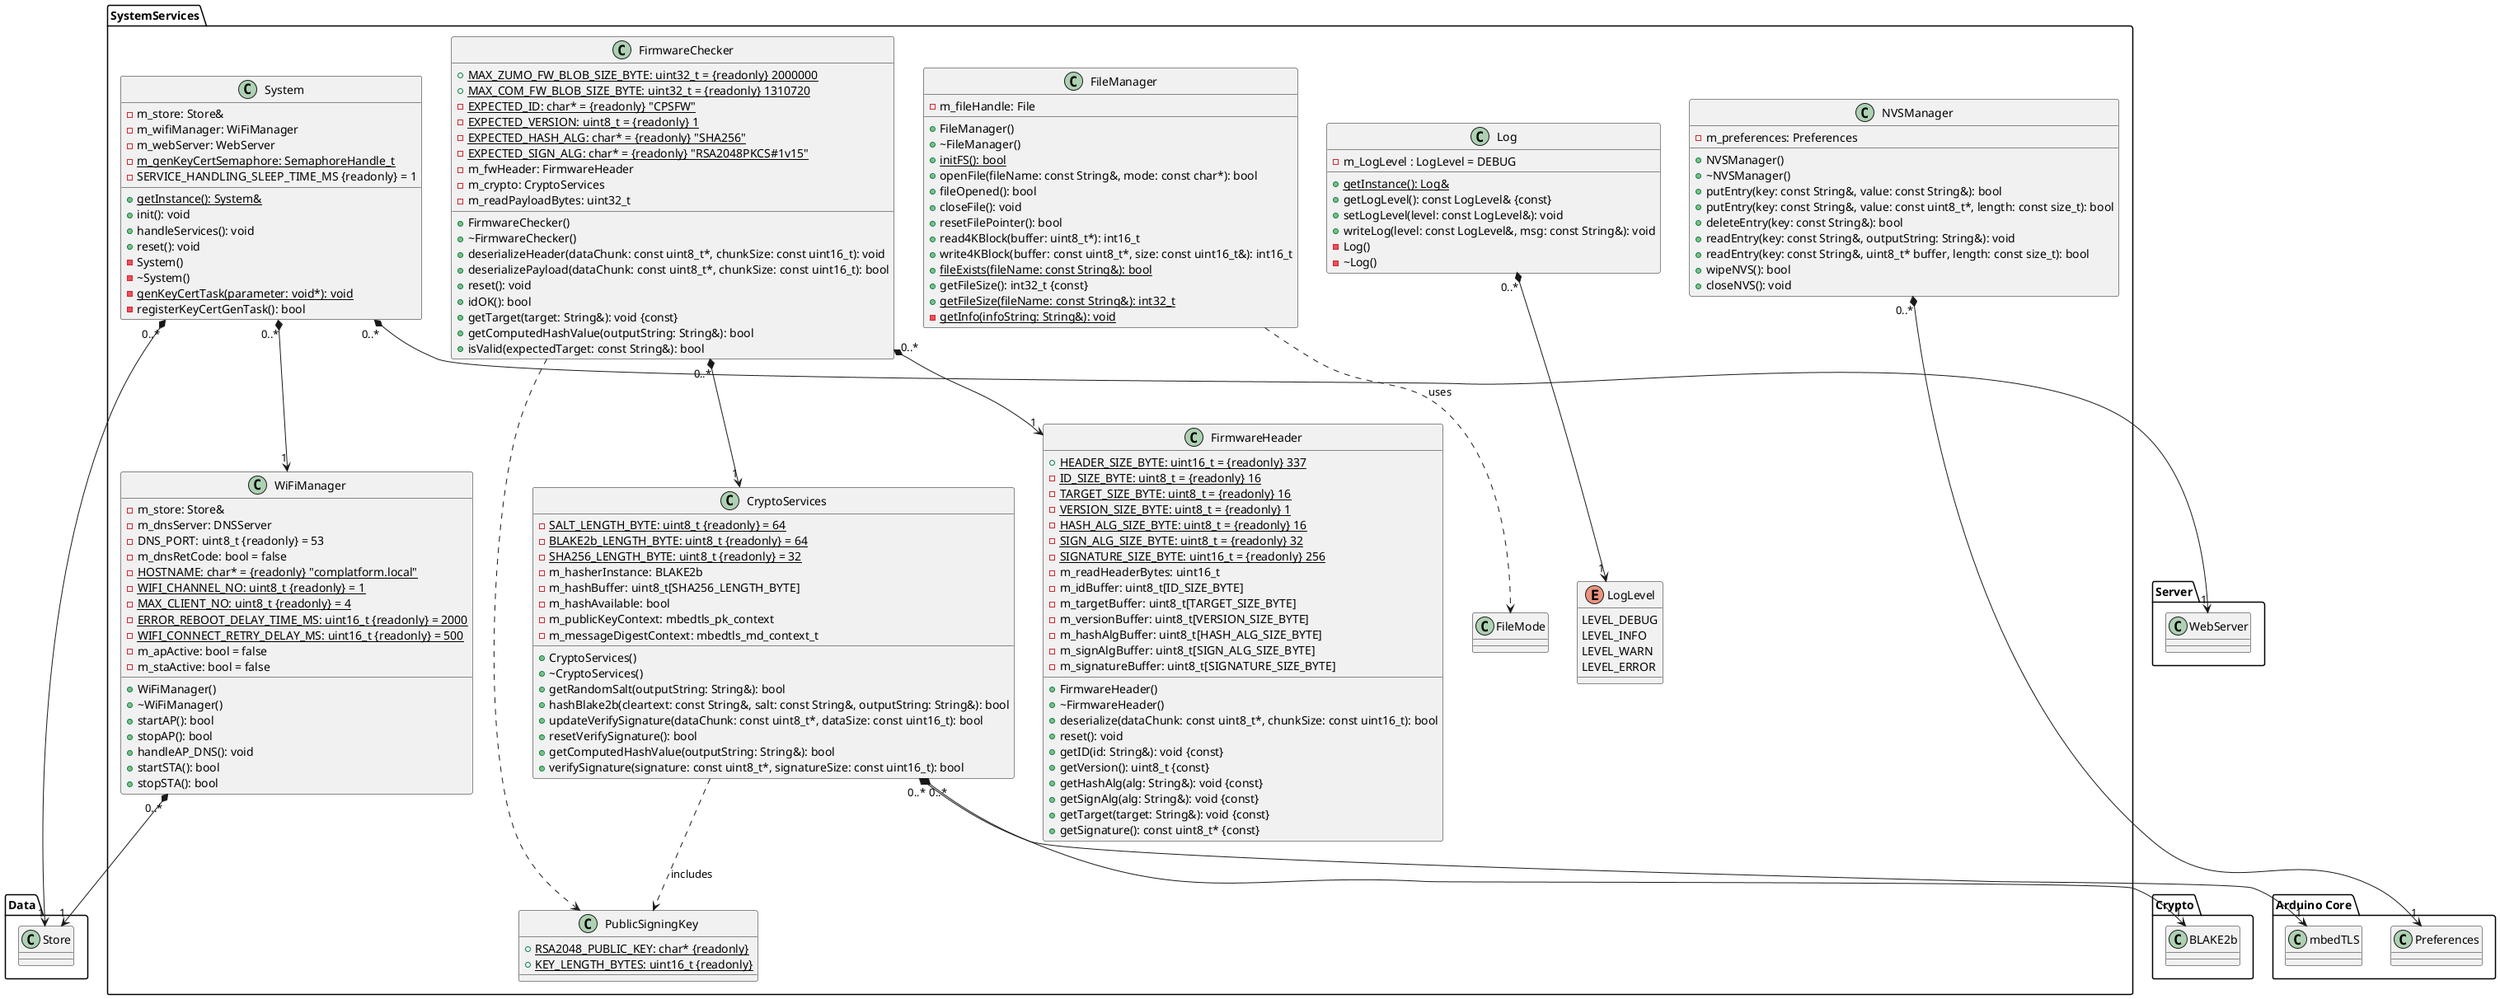 @startuml
package Data
{
    class Store
}

package "Arduino Core"
{
    class Preferences
    class mbedTLS
}

package "Crypto"
{
    class BLAKE2b
}

package Server
{
    class WebServer
}

package SystemServices {
    enum LogLevel
    {
        LEVEL_DEBUG
        LEVEL_INFO
        LEVEL_WARN
        LEVEL_ERROR
    }

    class Log
    {
        - m_LogLevel : LogLevel = DEBUG
        {static} + getInstance(): Log&
        + getLogLevel(): const LogLevel& {const}
        + setLogLevel(level: const LogLevel&): void
        + writeLog(level: const LogLevel&, msg: const String&): void
        - Log()
        - ~Log()
    }
    Log "0..*" *--> "1" LogLevel

    class NVSManager
    {
        - m_preferences: Preferences
        + NVSManager()
        + ~NVSManager()
        + putEntry(key: const String&, value: const String&): bool
        + putEntry(key: const String&, value: const uint8_t*, length: const size_t): bool
        + deleteEntry(key: const String&): bool
        + readEntry(key: const String&, outputString: String&): void
        + readEntry(key: const String&, uint8_t* buffer, length: const size_t): bool
        + wipeNVS(): bool
        + closeNVS(): void
    }
    NVSManager "0..*" *--> "1" Preferences

    class FileManager
    {
        - m_fileHandle: File
        + FileManager()
        + ~FileManager()
        + {static} initFS(): bool
        + openFile(fileName: const String&, mode: const char*): bool
        + fileOpened(): bool
        + closeFile(): void
        + resetFilePointer(): bool
        + read4KBlock(buffer: uint8_t*): int16_t
        + write4KBlock(buffer: const uint8_t*, size: const uint16_t&): int16_t
        + {static} fileExists(fileName: const String&): bool
        + getFileSize(): int32_t {const}
        + {static} getFileSize(fileName: const String&): int32_t
        - {static} getInfo(infoString: String&): void
    }
    FileManager ..> FileMode : uses

    class PublicSigningKey
    {
        + {static} RSA2048_PUBLIC_KEY: char* {readonly}
        + {static} KEY_LENGTH_BYTES: uint16_t {readonly}
    }

    class CryptoServices
    {
        - {static} SALT_LENGTH_BYTE: uint8_t {readonly} = 64
        - {static} BLAKE2b_LENGTH_BYTE: uint8_t {readonly} = 64
        - {static} SHA256_LENGTH_BYTE: uint8_t {readonly} = 32
        - m_hasherInstance: BLAKE2b
        - m_hashBuffer: uint8_t[SHA256_LENGTH_BYTE]
        - m_hashAvailable: bool
        - m_publicKeyContext: mbedtls_pk_context
        - m_messageDigestContext: mbedtls_md_context_t
        + CryptoServices()
        + ~CryptoServices()
        + getRandomSalt(outputString: String&): bool
        + hashBlake2b(cleartext: const String&, salt: const String&, outputString: String&): bool
        + updateVerifySignature(dataChunk: const uint8_t*, dataSize: const uint16_t): bool
        + resetVerifySignature(): bool
        + getComputedHashValue(outputString: String&): bool
        + verifySignature(signature: const uint8_t*, signatureSize: const uint16_t): bool
    }
    CryptoServices "0..*" *--> "1" BLAKE2b
    CryptoServices "0..*" *--> "1" mbedTLS

    CryptoServices ..> PublicSigningKey : includes

    class FirmwareHeader
    {
        + {static} HEADER_SIZE_BYTE: uint16_t = {readonly} 337
        - {static} ID_SIZE_BYTE: uint8_t = {readonly} 16
        - {static} TARGET_SIZE_BYTE: uint8_t = {readonly} 16
        - {static} VERSION_SIZE_BYTE: uint8_t = {readonly} 1
        - {static} HASH_ALG_SIZE_BYTE: uint8_t = {readonly} 16
        - {static} SIGN_ALG_SIZE_BYTE: uint8_t = {readonly} 32
        - {static} SIGNATURE_SIZE_BYTE: uint16_t = {readonly} 256
        - m_readHeaderBytes: uint16_t
        - m_idBuffer: uint8_t[ID_SIZE_BYTE]
        - m_targetBuffer: uint8_t[TARGET_SIZE_BYTE]
        - m_versionBuffer: uint8_t[VERSION_SIZE_BYTE]
        - m_hashAlgBuffer: uint8_t[HASH_ALG_SIZE_BYTE]
        - m_signAlgBuffer: uint8_t[SIGN_ALG_SIZE_BYTE]
        - m_signatureBuffer: uint8_t[SIGNATURE_SIZE_BYTE]
        + FirmwareHeader()
        + ~FirmwareHeader()
        + deserialize(dataChunk: const uint8_t*, chunkSize: const uint16_t): bool
        + reset(): void
        + getID(id: String&): void {const}
        + getVersion(): uint8_t {const}
        + getHashAlg(alg: String&): void {const}
        + getSignAlg(alg: String&): void {const}
        + getTarget(target: String&): void {const}
        + getSignature(): const uint8_t* {const}
    }

    class FirmwareChecker
    {
        + {static} MAX_ZUMO_FW_BLOB_SIZE_BYTE: uint32_t = {readonly} 2000000
        + {static} MAX_COM_FW_BLOB_SIZE_BYTE: uint32_t = {readonly} 1310720
        - {static} EXPECTED_ID: char* = {readonly} "CPSFW"
        - {static} EXPECTED_VERSION: uint8_t = {readonly} 1
        - {static} EXPECTED_HASH_ALG: char* = {readonly} "SHA256"
        - {static} EXPECTED_SIGN_ALG: char* = {readonly} "RSA2048PKCS#1v15"
        - m_fwHeader: FirmwareHeader
        - m_crypto: CryptoServices
        - m_readPayloadBytes: uint32_t
        + FirmwareChecker()
        + ~FirmwareChecker()
        + deserializeHeader(dataChunk: const uint8_t*, chunkSize: const uint16_t): void
        + deserializePayload(dataChunk: const uint8_t*, chunkSize: const uint16_t): bool
        + reset(): void
        + idOK(): bool
        + getTarget(target: String&): void {const}
        + getComputedHashValue(outputString: String&): bool
        + isValid(expectedTarget: const String&): bool
    }
    FirmwareChecker "0..*" *--> "1" FirmwareHeader
    FirmwareChecker "0..*" *--> "1" CryptoServices
    FirmwareChecker ..> PublicSigningKey

    class WiFiManager
    {
        - m_store: Store&
        - m_dnsServer: DNSServer
        - DNS_PORT: uint8_t {readonly} = 53
        - m_dnsRetCode: bool = false
        - {static} HOSTNAME: char* = {readonly} "complatform.local"
        - {static} WIFI_CHANNEL_NO: uint8_t {readonly} = 1
        - {static} MAX_CLIENT_NO: uint8_t {readonly} = 4
        - {static} ERROR_REBOOT_DELAY_TIME_MS: uint16_t {readonly} = 2000
        - {static} WIFI_CONNECT_RETRY_DELAY_MS: uint16_t {readonly} = 500
        - m_apActive: bool = false
        - m_staActive: bool = false
        + WiFiManager()
        + ~WiFiManager()
        + startAP(): bool
        + stopAP(): bool
        + handleAP_DNS(): void
        + startSTA(): bool
        + stopSTA(): bool
    }
    WiFiManager "0..*" *--> "1" Store

    class System
    {
        - m_store: Store&
        - m_wifiManager: WiFiManager
        - m_webServer: WebServer
        - {static} m_genKeyCertSemaphore: SemaphoreHandle_t
        - SERVICE_HANDLING_SLEEP_TIME_MS {readonly} = 1
        + {static} getInstance(): System&
        + init(): void
        + handleServices(): void
        + reset(): void
        - System()
        - ~System()
        - {static} genKeyCertTask(parameter: void*): void
        - registerKeyCertGenTask(): bool
    }
    System "0..*" *--> "1" WiFiManager
    System "0..*" *--> "1" Store
    System "0..*" *--> "1" WebServer
}
@enduml
